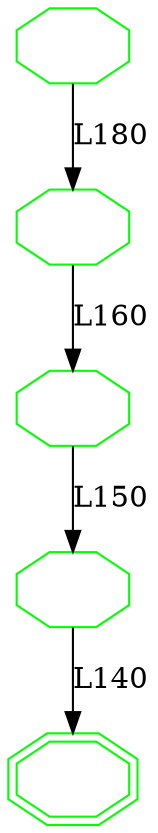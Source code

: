 digraph G {
0[label="", color=green,shape=octagon];
1[label="", color=green,shape=octagon];
2[label="", color=green,shape=octagon];
3[label="", color=green,shape=octagon];
4[label="", color=green,shape=doubleoctagon];
0->1 [label="L180"];
1->2 [label="L160"];
2->3 [label="L150"];
3->4 [label="L140"];
}
